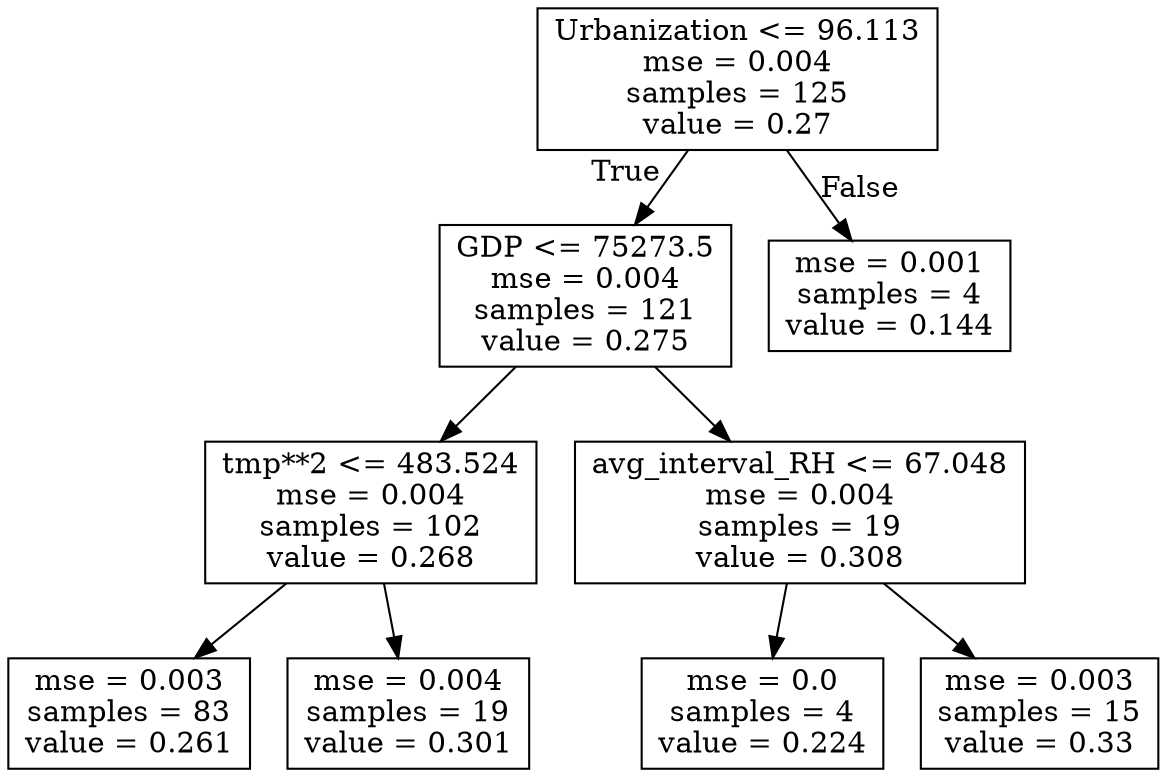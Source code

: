 digraph Tree {
node [shape=box] ;
0 [label="Urbanization <= 96.113\nmse = 0.004\nsamples = 125\nvalue = 0.27"] ;
1 [label="GDP <= 75273.5\nmse = 0.004\nsamples = 121\nvalue = 0.275"] ;
0 -> 1 [labeldistance=2.5, labelangle=45, headlabel="True"] ;
2 [label="tmp**2 <= 483.524\nmse = 0.004\nsamples = 102\nvalue = 0.268"] ;
1 -> 2 ;
3 [label="mse = 0.003\nsamples = 83\nvalue = 0.261"] ;
2 -> 3 ;
4 [label="mse = 0.004\nsamples = 19\nvalue = 0.301"] ;
2 -> 4 ;
5 [label="avg_interval_RH <= 67.048\nmse = 0.004\nsamples = 19\nvalue = 0.308"] ;
1 -> 5 ;
6 [label="mse = 0.0\nsamples = 4\nvalue = 0.224"] ;
5 -> 6 ;
7 [label="mse = 0.003\nsamples = 15\nvalue = 0.33"] ;
5 -> 7 ;
8 [label="mse = 0.001\nsamples = 4\nvalue = 0.144"] ;
0 -> 8 [labeldistance=2.5, labelangle=-45, headlabel="False"] ;
}